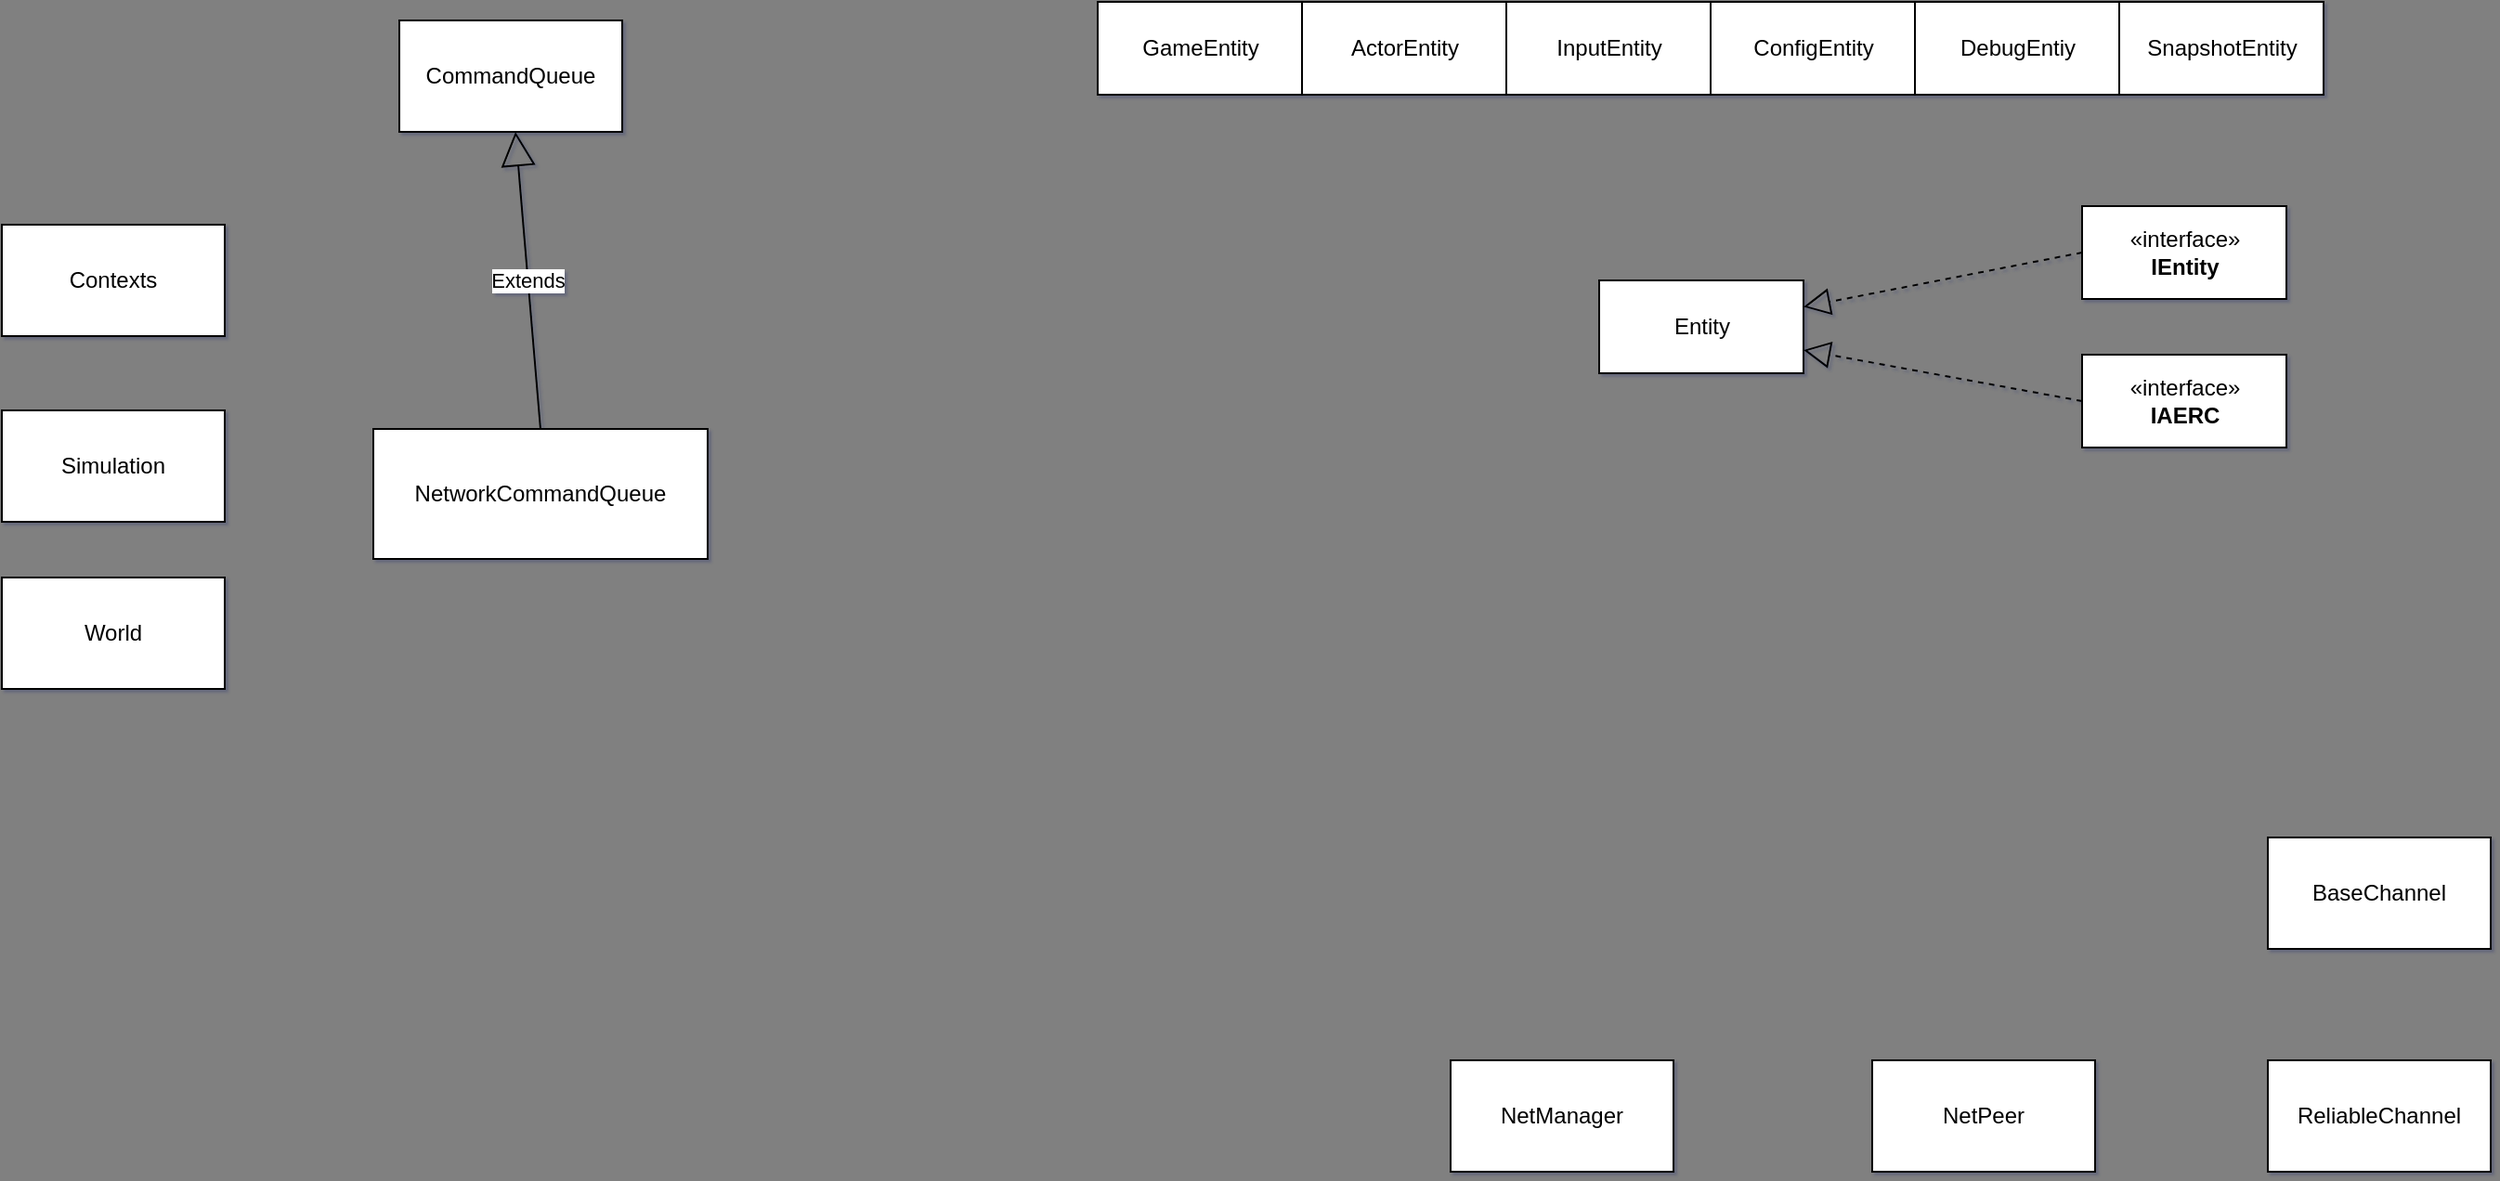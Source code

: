 ﻿<mxfile scale="1" border="0" disableSvgWarning="true">
    <diagram id="7Nfhjb_h99Bgx3w2r9ul" name="Page-1">
        <mxGraphModel dx="1067" dy="881" grid="1" gridSize="10" guides="1" tooltips="1" connect="1" arrows="1" fold="1" page="1" pageScale="1" pageWidth="827" pageHeight="1169" background="#808080" math="0" shadow="1">
            <root>
                <mxCell id="0"/>
                <mxCell id="1" parent="0"/>
                <mxCell id="2" value="CommandQueue" style="rounded=0;whiteSpace=wrap;html=1;" parent="1" vertex="1">
                    <mxGeometry x="414" y="40" width="120" height="60" as="geometry"/>
                </mxCell>
                <mxCell id="3" value="Contexts" style="rounded=0;whiteSpace=wrap;html=1;" parent="1" vertex="1">
                    <mxGeometry x="200" y="150" width="120" height="60" as="geometry"/>
                </mxCell>
                <mxCell id="4" value="Simulation" style="rounded=0;whiteSpace=wrap;html=1;" parent="1" vertex="1">
                    <mxGeometry x="200" y="250" width="120" height="60" as="geometry"/>
                </mxCell>
                <mxCell id="5" value="World" style="rounded=0;whiteSpace=wrap;html=1;" parent="1" vertex="1">
                    <mxGeometry x="200" y="340" width="120" height="60" as="geometry"/>
                </mxCell>
                <mxCell id="7" value="NetworkCommandQueue" style="rounded=0;whiteSpace=wrap;html=1;" parent="1" vertex="1">
                    <mxGeometry x="400" y="260" width="180" height="70" as="geometry"/>
                </mxCell>
                <mxCell id="9" value="Extends" style="endArrow=block;endSize=16;endFill=0;html=1;exitX=0.5;exitY=0;exitDx=0;exitDy=0;" parent="1" source="7" target="2" edge="1">
                    <mxGeometry width="160" relative="1" as="geometry">
                        <mxPoint x="430" y="310" as="sourcePoint"/>
                        <mxPoint x="590" y="310" as="targetPoint"/>
                    </mxGeometry>
                </mxCell>
                <mxCell id="10" value="Entity" style="html=1;" parent="1" vertex="1">
                    <mxGeometry x="1060" y="180" width="110" height="50" as="geometry"/>
                </mxCell>
                <mxCell id="11" value="«interface»&lt;br&gt;&lt;b&gt;IEntity&lt;/b&gt;" style="html=1;" parent="1" vertex="1">
                    <mxGeometry x="1320" y="140" width="110" height="50" as="geometry"/>
                </mxCell>
                <mxCell id="14" value="" style="endArrow=block;dashed=1;endFill=0;endSize=12;html=1;exitX=0;exitY=0.5;exitDx=0;exitDy=0;" parent="1" source="11" target="10" edge="1">
                    <mxGeometry width="160" relative="1" as="geometry">
                        <mxPoint x="1040" y="290" as="sourcePoint"/>
                        <mxPoint x="1200" y="290" as="targetPoint"/>
                    </mxGeometry>
                </mxCell>
                <mxCell id="15" value="«interface»&lt;br&gt;&lt;b&gt;IAERC&lt;/b&gt;" style="html=1;" parent="1" vertex="1">
                    <mxGeometry x="1320" y="220" width="110" height="50" as="geometry"/>
                </mxCell>
                <mxCell id="16" value="" style="endArrow=block;dashed=1;endFill=0;endSize=12;html=1;exitX=0;exitY=0.5;exitDx=0;exitDy=0;entryX=1;entryY=0.75;entryDx=0;entryDy=0;" parent="1" source="15" target="10" edge="1">
                    <mxGeometry width="160" relative="1" as="geometry">
                        <mxPoint x="1320" y="215" as="sourcePoint"/>
                        <mxPoint x="1180" y="215" as="targetPoint"/>
                    </mxGeometry>
                </mxCell>
                <mxCell id="17" value="GameEntity" style="html=1;" parent="1" vertex="1">
                    <mxGeometry x="790" y="30" width="110" height="50" as="geometry"/>
                </mxCell>
                <mxCell id="18" value="ActorEntity" style="html=1;" parent="1" vertex="1">
                    <mxGeometry x="900" y="30" width="110" height="50" as="geometry"/>
                </mxCell>
                <mxCell id="19" value="InputEntity" style="html=1;" parent="1" vertex="1">
                    <mxGeometry x="1010" y="30" width="110" height="50" as="geometry"/>
                </mxCell>
                <mxCell id="20" value="ConfigEntity" style="html=1;" parent="1" vertex="1">
                    <mxGeometry x="1120" y="30" width="110" height="50" as="geometry"/>
                </mxCell>
                <mxCell id="21" value="DebugEntiy" style="html=1;" parent="1" vertex="1">
                    <mxGeometry x="1230" y="30" width="110" height="50" as="geometry"/>
                </mxCell>
                <mxCell id="22" value="SnapshotEntity" style="html=1;" parent="1" vertex="1">
                    <mxGeometry x="1340" y="30" width="110" height="50" as="geometry"/>
                </mxCell>
                <mxCell id="23" value="NetManager&lt;br&gt;" style="rounded=0;whiteSpace=wrap;html=1;" vertex="1" parent="1">
                    <mxGeometry x="980" y="600" width="120" height="60" as="geometry"/>
                </mxCell>
                <mxCell id="24" value="NetPeer&lt;br&gt;" style="rounded=0;whiteSpace=wrap;html=1;" vertex="1" parent="1">
                    <mxGeometry x="1207" y="600" width="120" height="60" as="geometry"/>
                </mxCell>
                <mxCell id="25" value="ReliableChannel" style="rounded=0;whiteSpace=wrap;html=1;" vertex="1" parent="1">
                    <mxGeometry x="1420" y="600" width="120" height="60" as="geometry"/>
                </mxCell>
                <mxCell id="26" value="BaseChannel" style="rounded=0;whiteSpace=wrap;html=1;" vertex="1" parent="1">
                    <mxGeometry x="1420" y="480" width="120" height="60" as="geometry"/>
                </mxCell>
            </root>
        </mxGraphModel>
    </diagram>
</mxfile>